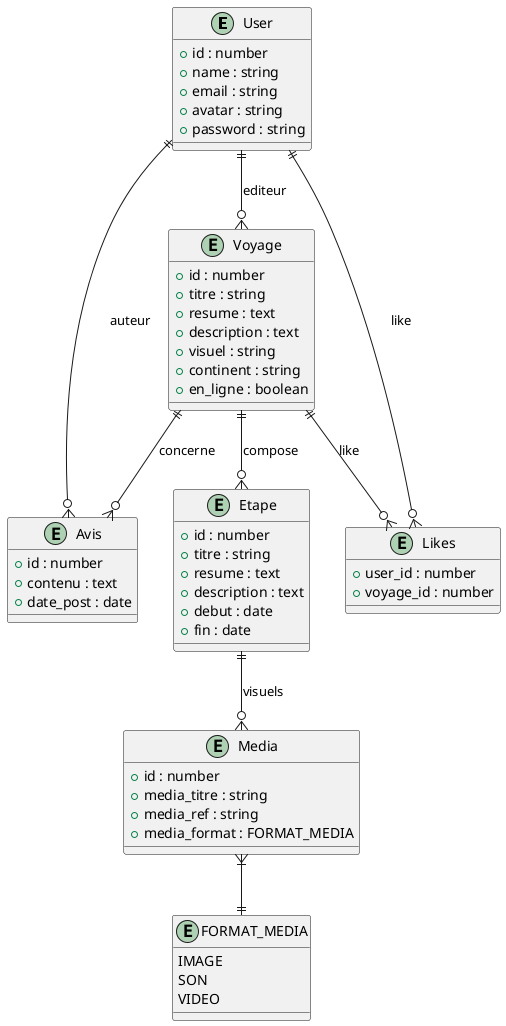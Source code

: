@startuml MCD_Marathon

entity User {
    + id : number
    + name : string
    + email : string
    + avatar : string
    + password : string
}

entity Voyage {
    + id : number
    + titre : string
    + resume : text
    + description : text
    + visuel : string
    + continent : string
    + en_ligne : boolean
}

entity Avis {
    + id : number
    + contenu : text
    + date_post : date
}

entity Etape {
    + id : number
    + titre : string
    + resume : text
    + description : text
    + debut : date
    + fin : date
}

entity Media {
    + id : number
    + media_titre : string
    + media_ref : string
    + media_format : FORMAT_MEDIA
}

entity FORMAT_MEDIA {
    IMAGE
    SON
    VIDEO
}

entity Likes {
    + user_id : number
    + voyage_id : number
}

User ||--o{ Voyage : "editeur"
User ||--o{ Avis : "auteur"
User ||--o{ Likes : "like"

Voyage ||--o{ Etape : "compose"
Voyage ||--o{ Avis : "concerne"
Voyage ||--o{ Likes : "like"

Etape ||--o{ Media : "visuels"
Media }|--|| FORMAT_MEDIA

@enduml
